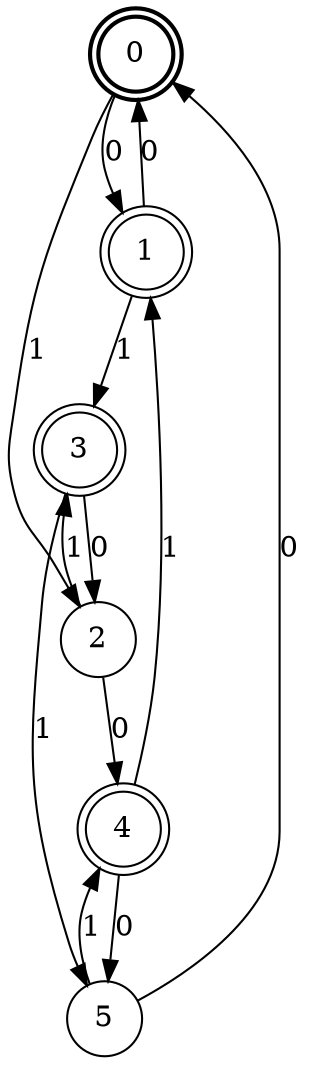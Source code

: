 digraph Automat {
    node [shape = circle];
    0 [style = "bold"];
    0 [peripheries=2]
    0 -> 1 [label = "0"];
    0 -> 2 [label = "1"];
    1 [peripheries=2]
    1 -> 0 [label = "0"];
    1 -> 3 [label = "1"];
    2 -> 4 [label = "0"];
    2 -> 3 [label = "1"];
    3 [peripheries=2]
    3 -> 2 [label = "0"];
    3 -> 5 [label = "1"];
    4 [peripheries=2]
    4 -> 5 [label = "0"];
    4 -> 1 [label = "1"];
    5 -> 0 [label = "0"];
    5 -> 4 [label = "1"];
}
